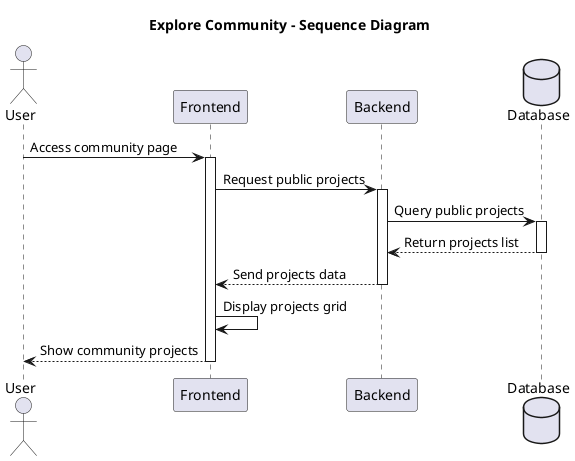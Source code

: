 @startuml
title Explore Community - Sequence Diagram

actor User
participant Frontend
participant Backend
database Database

User -> Frontend: Access community page
activate Frontend

Frontend -> Backend: Request public projects
activate Backend

Backend -> Database: Query public projects
activate Database
Database --> Backend: Return projects list
deactivate Database

Backend --> Frontend: Send projects data
deactivate Backend

Frontend -> Frontend: Display projects grid
Frontend --> User: Show community projects
deactivate Frontend

@enduml
